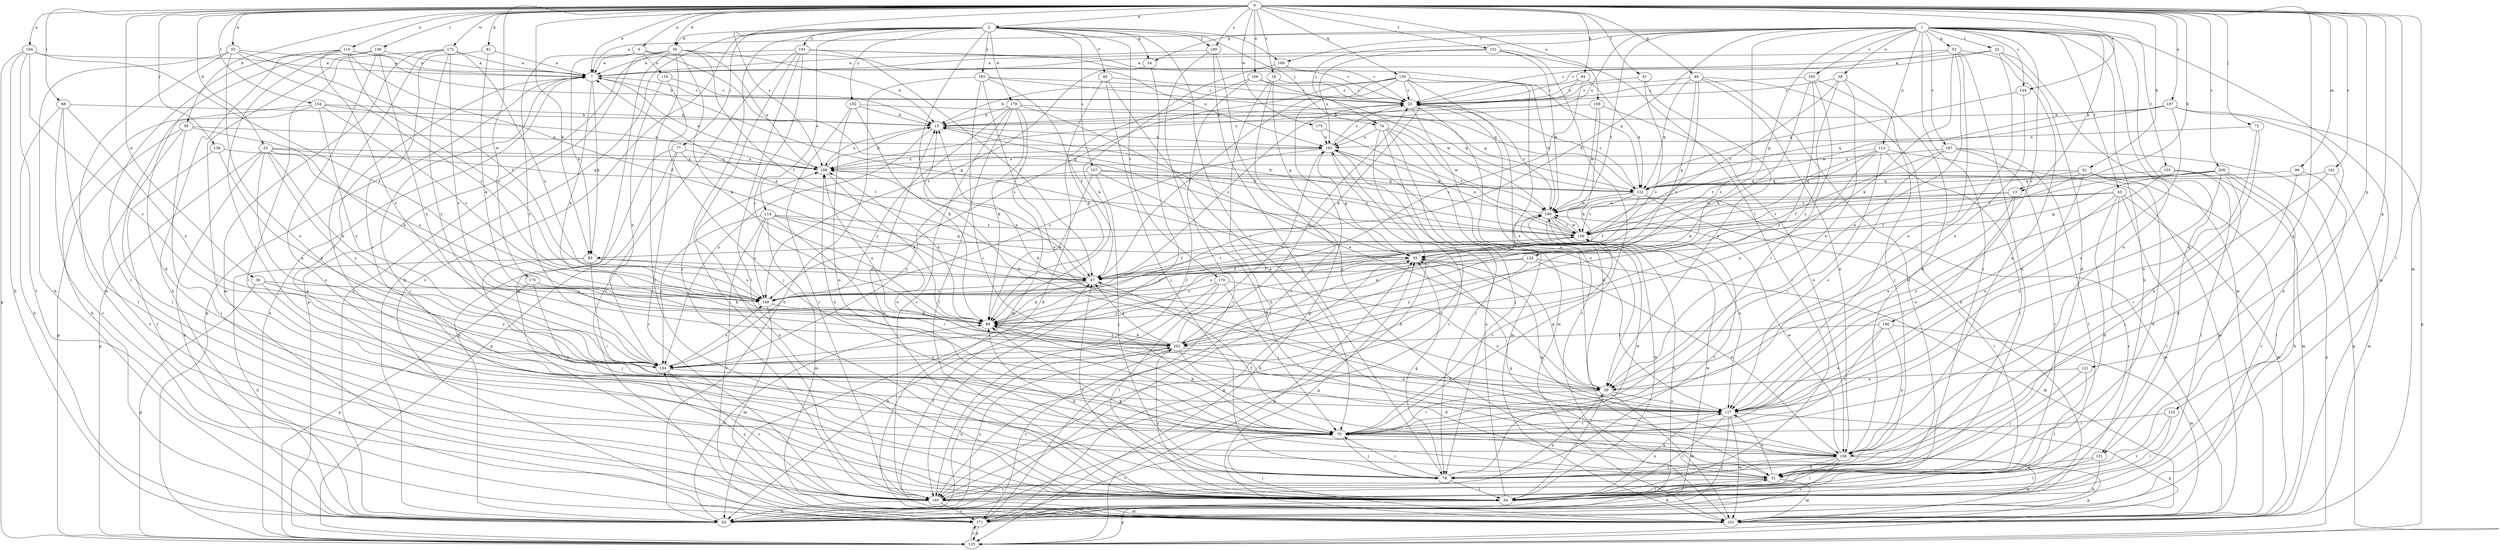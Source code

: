 strict digraph  {
0;
1;
2;
6;
7;
13;
15;
18;
22;
23;
25;
30;
31;
33;
36;
38;
39;
41;
45;
46;
47;
49;
52;
54;
55;
56;
61;
63;
68;
70;
72;
74;
77;
78;
81;
84;
85;
86;
94;
96;
101;
104;
106;
107;
108;
110;
113;
114;
116;
117;
121;
123;
124;
125;
130;
131;
132;
136;
138;
140;
141;
144;
146;
147;
148;
151;
154;
155;
156;
159;
163;
165;
167;
169;
170;
171;
172;
173;
175;
179;
180;
188;
190;
191;
192;
193;
194;
200;
202;
0 -> 2  [label=a];
0 -> 6  [label=a];
0 -> 7  [label=a];
0 -> 13  [label=b];
0 -> 18  [label=c];
0 -> 25  [label=d];
0 -> 30  [label=d];
0 -> 33  [label=e];
0 -> 36  [label=e];
0 -> 41  [label=f];
0 -> 49  [label=g];
0 -> 56  [label=h];
0 -> 61  [label=h];
0 -> 68  [label=i];
0 -> 72  [label=j];
0 -> 81  [label=k];
0 -> 84  [label=k];
0 -> 85  [label=k];
0 -> 94  [label=l];
0 -> 96  [label=m];
0 -> 101  [label=m];
0 -> 104  [label=n];
0 -> 106  [label=n];
0 -> 107  [label=n];
0 -> 110  [label=o];
0 -> 121  [label=p];
0 -> 123  [label=p];
0 -> 130  [label=q];
0 -> 131  [label=q];
0 -> 136  [label=r];
0 -> 138  [label=r];
0 -> 141  [label=s];
0 -> 144  [label=s];
0 -> 151  [label=t];
0 -> 154  [label=t];
0 -> 159  [label=u];
0 -> 172  [label=w];
0 -> 173  [label=w];
0 -> 175  [label=w];
0 -> 188  [label=x];
0 -> 190  [label=y];
0 -> 200  [label=z];
1 -> 7  [label=a];
1 -> 13  [label=b];
1 -> 22  [label=c];
1 -> 38  [label=e];
1 -> 45  [label=f];
1 -> 52  [label=g];
1 -> 54  [label=g];
1 -> 63  [label=h];
1 -> 74  [label=j];
1 -> 85  [label=k];
1 -> 101  [label=m];
1 -> 108  [label=n];
1 -> 113  [label=o];
1 -> 124  [label=p];
1 -> 131  [label=q];
1 -> 140  [label=r];
1 -> 144  [label=s];
1 -> 146  [label=s];
1 -> 155  [label=t];
1 -> 156  [label=t];
1 -> 163  [label=u];
1 -> 165  [label=v];
1 -> 167  [label=v];
1 -> 169  [label=v];
1 -> 202  [label=z];
2 -> 30  [label=d];
2 -> 46  [label=f];
2 -> 47  [label=f];
2 -> 54  [label=g];
2 -> 63  [label=h];
2 -> 70  [label=i];
2 -> 74  [label=j];
2 -> 77  [label=j];
2 -> 114  [label=o];
2 -> 140  [label=r];
2 -> 147  [label=s];
2 -> 169  [label=v];
2 -> 170  [label=v];
2 -> 171  [label=v];
2 -> 179  [label=w];
2 -> 190  [label=y];
2 -> 191  [label=y];
2 -> 192  [label=y];
2 -> 193  [label=y];
6 -> 55  [label=g];
6 -> 85  [label=k];
6 -> 116  [label=o];
6 -> 163  [label=u];
6 -> 194  [label=y];
7 -> 23  [label=c];
7 -> 55  [label=g];
7 -> 85  [label=k];
7 -> 86  [label=k];
7 -> 94  [label=l];
7 -> 125  [label=p];
13 -> 39  [label=e];
13 -> 117  [label=o];
13 -> 156  [label=t];
13 -> 180  [label=w];
15 -> 163  [label=u];
15 -> 188  [label=x];
15 -> 194  [label=y];
18 -> 23  [label=c];
18 -> 55  [label=g];
18 -> 63  [label=h];
18 -> 140  [label=r];
22 -> 7  [label=a];
22 -> 23  [label=c];
22 -> 31  [label=d];
22 -> 70  [label=i];
22 -> 101  [label=m];
23 -> 15  [label=b];
23 -> 39  [label=e];
23 -> 117  [label=o];
25 -> 63  [label=h];
25 -> 86  [label=k];
25 -> 117  [label=o];
25 -> 125  [label=p];
25 -> 132  [label=q];
25 -> 148  [label=s];
25 -> 188  [label=x];
25 -> 194  [label=y];
30 -> 7  [label=a];
30 -> 15  [label=b];
30 -> 47  [label=f];
30 -> 63  [label=h];
30 -> 86  [label=k];
30 -> 94  [label=l];
30 -> 101  [label=m];
30 -> 125  [label=p];
30 -> 188  [label=x];
31 -> 55  [label=g];
31 -> 86  [label=k];
31 -> 94  [label=l];
31 -> 101  [label=m];
31 -> 117  [label=o];
31 -> 140  [label=r];
33 -> 7  [label=a];
33 -> 47  [label=f];
33 -> 63  [label=h];
33 -> 101  [label=m];
33 -> 117  [label=o];
33 -> 148  [label=s];
36 -> 70  [label=i];
36 -> 125  [label=p];
36 -> 148  [label=s];
36 -> 194  [label=y];
38 -> 23  [label=c];
38 -> 39  [label=e];
38 -> 108  [label=n];
38 -> 156  [label=t];
38 -> 202  [label=z];
39 -> 15  [label=b];
39 -> 55  [label=g];
39 -> 70  [label=i];
39 -> 94  [label=l];
39 -> 101  [label=m];
39 -> 117  [label=o];
41 -> 23  [label=c];
41 -> 39  [label=e];
41 -> 148  [label=s];
45 -> 31  [label=d];
45 -> 70  [label=i];
45 -> 94  [label=l];
45 -> 101  [label=m];
45 -> 140  [label=r];
45 -> 156  [label=t];
45 -> 180  [label=w];
46 -> 23  [label=c];
46 -> 63  [label=h];
46 -> 78  [label=j];
46 -> 108  [label=n];
47 -> 7  [label=a];
47 -> 23  [label=c];
47 -> 86  [label=k];
47 -> 148  [label=s];
47 -> 156  [label=t];
47 -> 188  [label=x];
49 -> 23  [label=c];
49 -> 31  [label=d];
49 -> 55  [label=g];
49 -> 63  [label=h];
49 -> 108  [label=n];
49 -> 132  [label=q];
49 -> 148  [label=s];
52 -> 7  [label=a];
52 -> 23  [label=c];
52 -> 31  [label=d];
52 -> 39  [label=e];
52 -> 86  [label=k];
52 -> 108  [label=n];
52 -> 117  [label=o];
54 -> 140  [label=r];
54 -> 148  [label=s];
55 -> 47  [label=f];
55 -> 194  [label=y];
56 -> 86  [label=k];
56 -> 94  [label=l];
56 -> 125  [label=p];
56 -> 163  [label=u];
56 -> 171  [label=v];
61 -> 31  [label=d];
61 -> 47  [label=f];
61 -> 117  [label=o];
61 -> 132  [label=q];
61 -> 156  [label=t];
61 -> 171  [label=v];
63 -> 31  [label=d];
63 -> 86  [label=k];
63 -> 202  [label=z];
68 -> 15  [label=b];
68 -> 63  [label=h];
68 -> 94  [label=l];
68 -> 171  [label=v];
68 -> 194  [label=y];
70 -> 78  [label=j];
70 -> 86  [label=k];
70 -> 108  [label=n];
70 -> 156  [label=t];
70 -> 171  [label=v];
70 -> 188  [label=x];
72 -> 108  [label=n];
72 -> 117  [label=o];
72 -> 163  [label=u];
74 -> 63  [label=h];
74 -> 78  [label=j];
74 -> 101  [label=m];
74 -> 140  [label=r];
74 -> 163  [label=u];
74 -> 180  [label=w];
77 -> 63  [label=h];
77 -> 125  [label=p];
77 -> 140  [label=r];
77 -> 156  [label=t];
77 -> 188  [label=x];
78 -> 55  [label=g];
78 -> 70  [label=i];
78 -> 86  [label=k];
78 -> 94  [label=l];
78 -> 156  [label=t];
78 -> 180  [label=w];
81 -> 7  [label=a];
81 -> 70  [label=i];
81 -> 86  [label=k];
84 -> 23  [label=c];
84 -> 132  [label=q];
84 -> 148  [label=s];
84 -> 188  [label=x];
85 -> 47  [label=f];
85 -> 63  [label=h];
85 -> 70  [label=i];
85 -> 78  [label=j];
85 -> 148  [label=s];
86 -> 188  [label=x];
86 -> 202  [label=z];
94 -> 7  [label=a];
94 -> 15  [label=b];
94 -> 47  [label=f];
94 -> 117  [label=o];
94 -> 125  [label=p];
94 -> 163  [label=u];
94 -> 180  [label=w];
94 -> 188  [label=x];
94 -> 202  [label=z];
96 -> 94  [label=l];
96 -> 108  [label=n];
96 -> 132  [label=q];
101 -> 23  [label=c];
101 -> 47  [label=f];
101 -> 55  [label=g];
101 -> 70  [label=i];
104 -> 7  [label=a];
104 -> 63  [label=h];
104 -> 125  [label=p];
104 -> 148  [label=s];
104 -> 171  [label=v];
104 -> 194  [label=y];
106 -> 23  [label=c];
106 -> 86  [label=k];
106 -> 171  [label=v];
106 -> 180  [label=w];
107 -> 15  [label=b];
107 -> 31  [label=d];
107 -> 117  [label=o];
107 -> 125  [label=p];
107 -> 132  [label=q];
107 -> 180  [label=w];
108 -> 31  [label=d];
108 -> 47  [label=f];
108 -> 55  [label=g];
108 -> 78  [label=j];
108 -> 94  [label=l];
108 -> 101  [label=m];
108 -> 125  [label=p];
108 -> 171  [label=v];
108 -> 180  [label=w];
110 -> 7  [label=a];
110 -> 15  [label=b];
110 -> 31  [label=d];
110 -> 47  [label=f];
110 -> 70  [label=i];
110 -> 140  [label=r];
110 -> 148  [label=s];
110 -> 202  [label=z];
113 -> 70  [label=i];
113 -> 78  [label=j];
113 -> 86  [label=k];
113 -> 101  [label=m];
113 -> 156  [label=t];
113 -> 188  [label=x];
113 -> 194  [label=y];
114 -> 39  [label=e];
114 -> 55  [label=g];
114 -> 70  [label=i];
114 -> 101  [label=m];
114 -> 148  [label=s];
114 -> 156  [label=t];
114 -> 171  [label=v];
114 -> 194  [label=y];
116 -> 23  [label=c];
116 -> 78  [label=j];
116 -> 194  [label=y];
117 -> 15  [label=b];
117 -> 70  [label=i];
117 -> 86  [label=k];
117 -> 94  [label=l];
117 -> 101  [label=m];
117 -> 125  [label=p];
117 -> 171  [label=v];
121 -> 39  [label=e];
121 -> 78  [label=j];
121 -> 94  [label=l];
123 -> 70  [label=i];
123 -> 94  [label=l];
123 -> 140  [label=r];
124 -> 47  [label=f];
124 -> 101  [label=m];
124 -> 108  [label=n];
124 -> 148  [label=s];
124 -> 202  [label=z];
125 -> 7  [label=a];
125 -> 55  [label=g];
125 -> 171  [label=v];
130 -> 15  [label=b];
130 -> 23  [label=c];
130 -> 31  [label=d];
130 -> 39  [label=e];
130 -> 47  [label=f];
130 -> 86  [label=k];
130 -> 125  [label=p];
130 -> 148  [label=s];
130 -> 180  [label=w];
131 -> 31  [label=d];
131 -> 63  [label=h];
131 -> 94  [label=l];
132 -> 23  [label=c];
132 -> 47  [label=f];
132 -> 94  [label=l];
132 -> 101  [label=m];
132 -> 156  [label=t];
132 -> 180  [label=w];
136 -> 7  [label=a];
136 -> 63  [label=h];
136 -> 94  [label=l];
136 -> 108  [label=n];
136 -> 194  [label=y];
138 -> 140  [label=r];
138 -> 188  [label=x];
138 -> 194  [label=y];
140 -> 39  [label=e];
140 -> 63  [label=h];
140 -> 101  [label=m];
140 -> 171  [label=v];
140 -> 194  [label=y];
141 -> 70  [label=i];
141 -> 101  [label=m];
141 -> 132  [label=q];
144 -> 39  [label=e];
144 -> 132  [label=q];
146 -> 70  [label=i];
146 -> 101  [label=m];
146 -> 108  [label=n];
146 -> 117  [label=o];
146 -> 202  [label=z];
147 -> 78  [label=j];
147 -> 86  [label=k];
147 -> 108  [label=n];
147 -> 132  [label=q];
147 -> 156  [label=t];
147 -> 194  [label=y];
148 -> 86  [label=k];
148 -> 101  [label=m];
151 -> 7  [label=a];
151 -> 70  [label=i];
151 -> 94  [label=l];
151 -> 163  [label=u];
151 -> 180  [label=w];
154 -> 15  [label=b];
154 -> 63  [label=h];
154 -> 94  [label=l];
154 -> 148  [label=s];
154 -> 188  [label=x];
154 -> 194  [label=y];
155 -> 94  [label=l];
155 -> 101  [label=m];
155 -> 117  [label=o];
155 -> 132  [label=q];
156 -> 15  [label=b];
156 -> 47  [label=f];
156 -> 55  [label=g];
156 -> 163  [label=u];
156 -> 180  [label=w];
159 -> 15  [label=b];
159 -> 86  [label=k];
159 -> 108  [label=n];
159 -> 180  [label=w];
163 -> 23  [label=c];
163 -> 55  [label=g];
163 -> 78  [label=j];
163 -> 101  [label=m];
163 -> 140  [label=r];
163 -> 148  [label=s];
163 -> 188  [label=x];
165 -> 23  [label=c];
165 -> 70  [label=i];
165 -> 78  [label=j];
165 -> 86  [label=k];
165 -> 194  [label=y];
167 -> 47  [label=f];
167 -> 94  [label=l];
167 -> 117  [label=o];
167 -> 125  [label=p];
167 -> 140  [label=r];
167 -> 188  [label=x];
169 -> 23  [label=c];
169 -> 86  [label=k];
170 -> 63  [label=h];
170 -> 70  [label=i];
170 -> 94  [label=l];
170 -> 117  [label=o];
170 -> 148  [label=s];
171 -> 55  [label=g];
171 -> 125  [label=p];
171 -> 180  [label=w];
172 -> 7  [label=a];
172 -> 70  [label=i];
172 -> 94  [label=l];
172 -> 101  [label=m];
172 -> 148  [label=s];
172 -> 194  [label=y];
172 -> 202  [label=z];
173 -> 70  [label=i];
173 -> 86  [label=k];
173 -> 125  [label=p];
173 -> 148  [label=s];
175 -> 156  [label=t];
175 -> 163  [label=u];
179 -> 15  [label=b];
179 -> 39  [label=e];
179 -> 86  [label=k];
179 -> 94  [label=l];
179 -> 101  [label=m];
179 -> 132  [label=q];
179 -> 140  [label=r];
179 -> 194  [label=y];
180 -> 15  [label=b];
180 -> 23  [label=c];
180 -> 63  [label=h];
180 -> 117  [label=o];
180 -> 156  [label=t];
188 -> 7  [label=a];
188 -> 15  [label=b];
188 -> 86  [label=k];
188 -> 132  [label=q];
190 -> 7  [label=a];
190 -> 31  [label=d];
190 -> 78  [label=j];
190 -> 140  [label=r];
191 -> 7  [label=a];
191 -> 23  [label=c];
191 -> 47  [label=f];
191 -> 94  [label=l];
191 -> 132  [label=q];
191 -> 140  [label=r];
191 -> 171  [label=v];
191 -> 202  [label=z];
192 -> 15  [label=b];
192 -> 86  [label=k];
192 -> 108  [label=n];
192 -> 132  [label=q];
192 -> 140  [label=r];
193 -> 23  [label=c];
193 -> 47  [label=f];
193 -> 63  [label=h];
193 -> 70  [label=i];
193 -> 117  [label=o];
193 -> 132  [label=q];
194 -> 39  [label=e];
194 -> 140  [label=r];
194 -> 148  [label=s];
200 -> 55  [label=g];
200 -> 63  [label=h];
200 -> 78  [label=j];
200 -> 117  [label=o];
200 -> 125  [label=p];
200 -> 132  [label=q];
200 -> 156  [label=t];
202 -> 23  [label=c];
202 -> 31  [label=d];
202 -> 47  [label=f];
202 -> 63  [label=h];
202 -> 86  [label=k];
202 -> 117  [label=o];
202 -> 163  [label=u];
202 -> 171  [label=v];
202 -> 180  [label=w];
202 -> 188  [label=x];
202 -> 194  [label=y];
}
